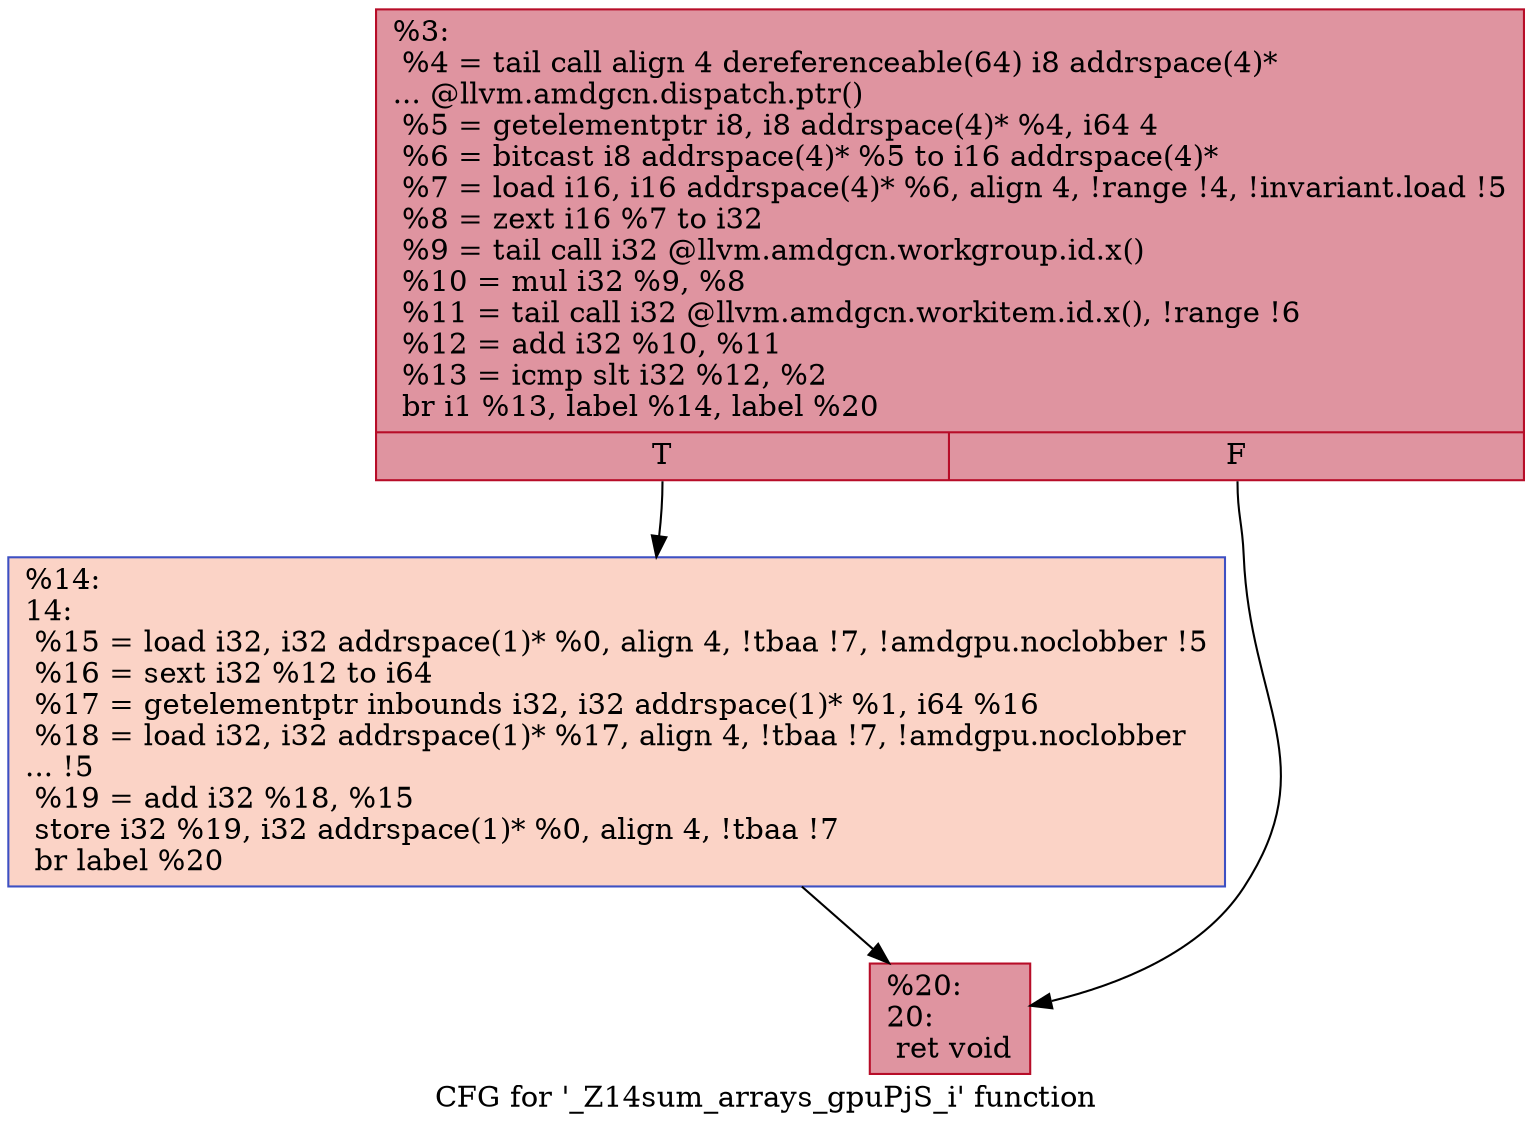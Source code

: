 digraph "CFG for '_Z14sum_arrays_gpuPjS_i' function" {
	label="CFG for '_Z14sum_arrays_gpuPjS_i' function";

	Node0x5c98ff0 [shape=record,color="#b70d28ff", style=filled, fillcolor="#b70d2870",label="{%3:\l  %4 = tail call align 4 dereferenceable(64) i8 addrspace(4)*\l... @llvm.amdgcn.dispatch.ptr()\l  %5 = getelementptr i8, i8 addrspace(4)* %4, i64 4\l  %6 = bitcast i8 addrspace(4)* %5 to i16 addrspace(4)*\l  %7 = load i16, i16 addrspace(4)* %6, align 4, !range !4, !invariant.load !5\l  %8 = zext i16 %7 to i32\l  %9 = tail call i32 @llvm.amdgcn.workgroup.id.x()\l  %10 = mul i32 %9, %8\l  %11 = tail call i32 @llvm.amdgcn.workitem.id.x(), !range !6\l  %12 = add i32 %10, %11\l  %13 = icmp slt i32 %12, %2\l  br i1 %13, label %14, label %20\l|{<s0>T|<s1>F}}"];
	Node0x5c98ff0:s0 -> Node0x5c9aef0;
	Node0x5c98ff0:s1 -> Node0x5c9af80;
	Node0x5c9aef0 [shape=record,color="#3d50c3ff", style=filled, fillcolor="#f59c7d70",label="{%14:\l14:                                               \l  %15 = load i32, i32 addrspace(1)* %0, align 4, !tbaa !7, !amdgpu.noclobber !5\l  %16 = sext i32 %12 to i64\l  %17 = getelementptr inbounds i32, i32 addrspace(1)* %1, i64 %16\l  %18 = load i32, i32 addrspace(1)* %17, align 4, !tbaa !7, !amdgpu.noclobber\l... !5\l  %19 = add i32 %18, %15\l  store i32 %19, i32 addrspace(1)* %0, align 4, !tbaa !7\l  br label %20\l}"];
	Node0x5c9aef0 -> Node0x5c9af80;
	Node0x5c9af80 [shape=record,color="#b70d28ff", style=filled, fillcolor="#b70d2870",label="{%20:\l20:                                               \l  ret void\l}"];
}
